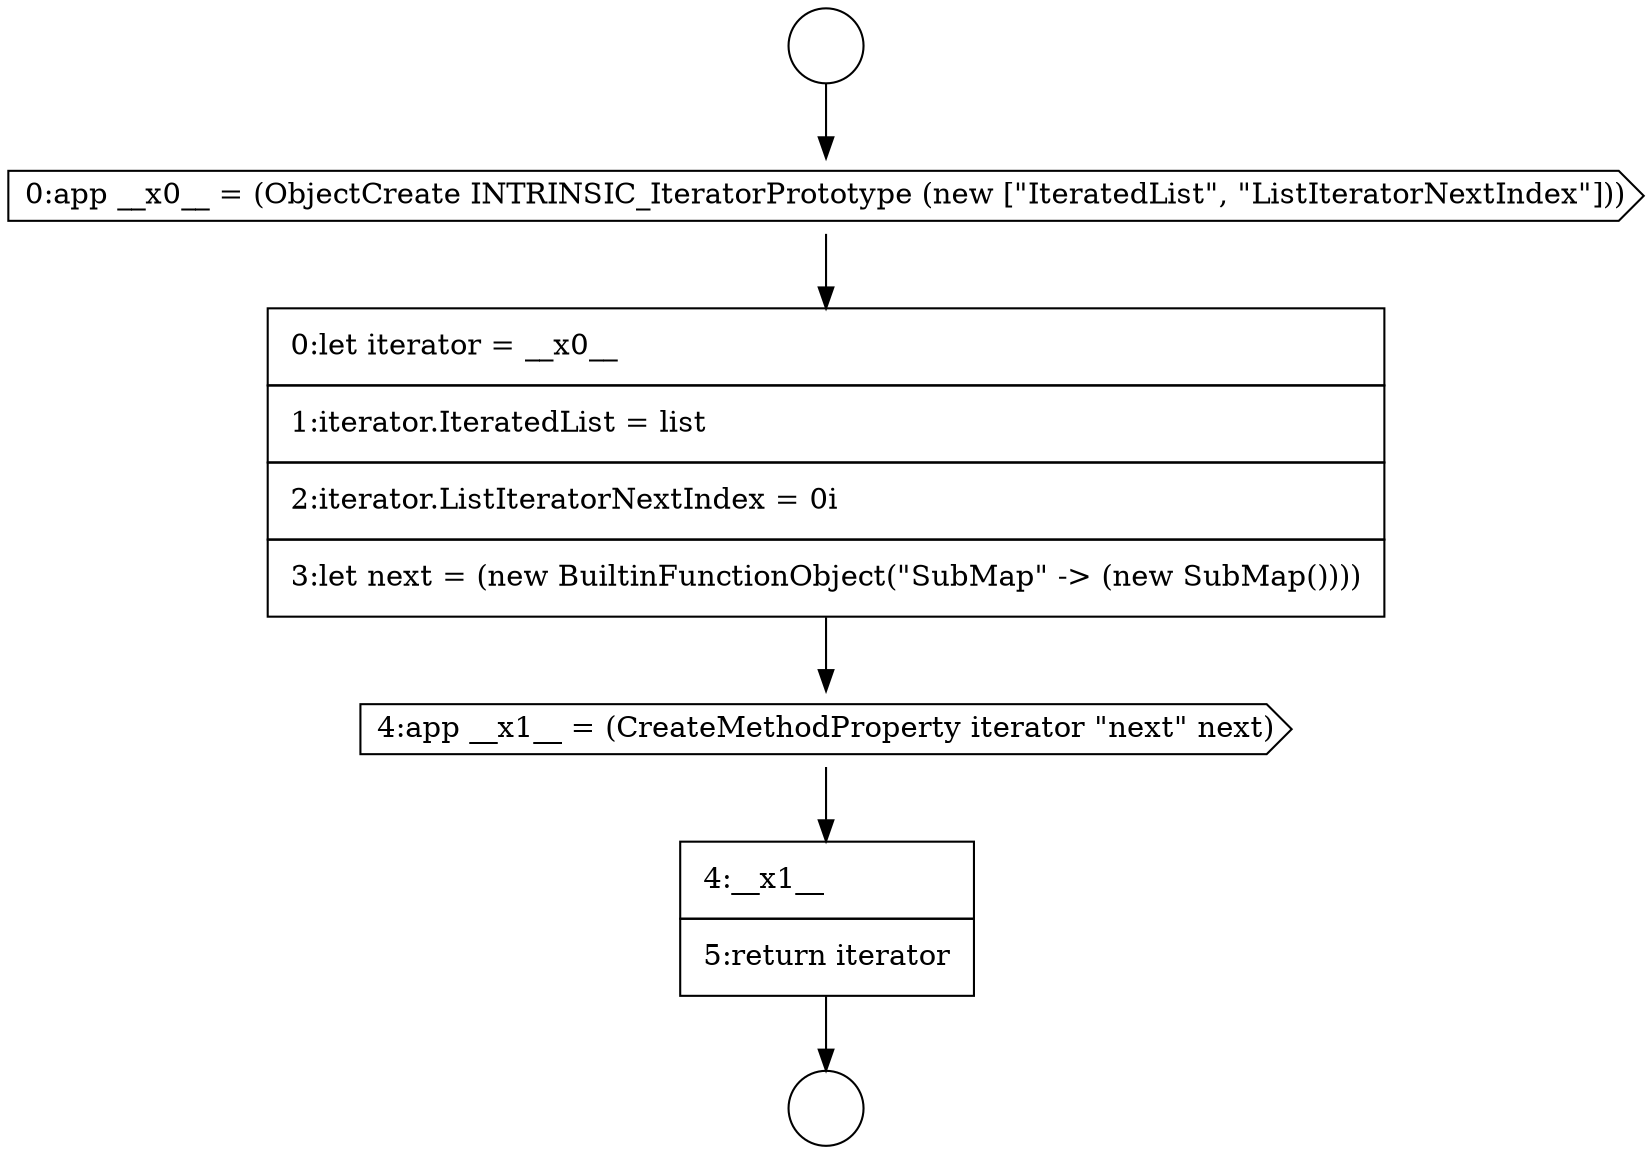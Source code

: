 digraph {
  node1073 [shape=cds, label=<<font color="black">4:app __x1__ = (CreateMethodProperty iterator &quot;next&quot; next)</font>> color="black" fillcolor="white" style=filled]
  node1072 [shape=none, margin=0, label=<<font color="black">
    <table border="0" cellborder="1" cellspacing="0" cellpadding="10">
      <tr><td align="left">0:let iterator = __x0__</td></tr>
      <tr><td align="left">1:iterator.IteratedList = list</td></tr>
      <tr><td align="left">2:iterator.ListIteratorNextIndex = 0i</td></tr>
      <tr><td align="left">3:let next = (new BuiltinFunctionObject(&quot;SubMap&quot; -&gt; (new SubMap())))</td></tr>
    </table>
  </font>> color="black" fillcolor="white" style=filled]
  node1074 [shape=none, margin=0, label=<<font color="black">
    <table border="0" cellborder="1" cellspacing="0" cellpadding="10">
      <tr><td align="left">4:__x1__</td></tr>
      <tr><td align="left">5:return iterator</td></tr>
    </table>
  </font>> color="black" fillcolor="white" style=filled]
  node1071 [shape=cds, label=<<font color="black">0:app __x0__ = (ObjectCreate INTRINSIC_IteratorPrototype (new [&quot;IteratedList&quot;, &quot;ListIteratorNextIndex&quot;]))</font>> color="black" fillcolor="white" style=filled]
  node1070 [shape=circle label=" " color="black" fillcolor="white" style=filled]
  node1069 [shape=circle label=" " color="black" fillcolor="white" style=filled]
  node1071 -> node1072 [ color="black"]
  node1072 -> node1073 [ color="black"]
  node1069 -> node1071 [ color="black"]
  node1074 -> node1070 [ color="black"]
  node1073 -> node1074 [ color="black"]
}
